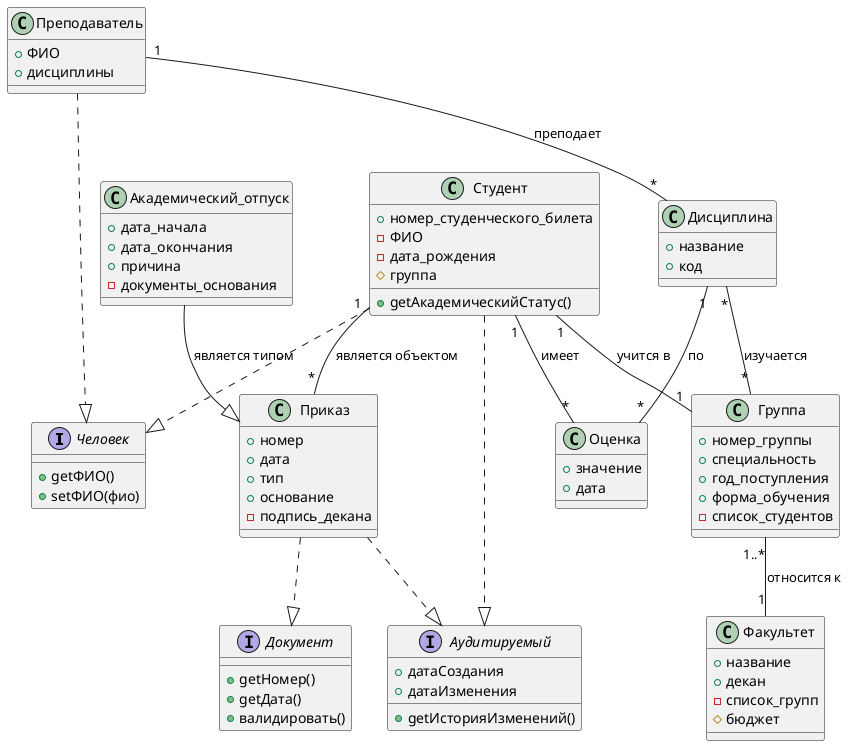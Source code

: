 @startuml
interface Человек {
    +getФИО()
    +setФИО(фио)
}
interface Документ {
    +getНомер()
    +getДата()
    +валидировать()
}
interface Аудитируемый {
    +датаСоздания
    +датаИзменения
    +getИсторияИзменений()
}

class Студент {
    +номер_студенческого_билета
    -ФИО
    -дата_рождения
    #группа
    +getАкадемическийСтатус()
}
class Группа {
    +номер_группы
    +специальность
    +год_поступления
    +форма_обучения
    -список_студентов
}
class Факультет {
    +название
    +декан
    -список_групп
    #бюджет
}
class Преподаватель {
    +ФИО
    +дисциплины
}
class Оценка {
    +значение
    +дата
}
class Дисциплина {
    +название
    +код
}
class Приказ {
    +номер
    +дата
    +тип
    +основание
    -подпись_декана
}
class Академический_отпуск {
    +дата_начала
    +дата_окончания
    +причина
    -документы_основания
}

' Реализация интерфейсов (пунктирные стрелки)
Студент ..|> Человек
Студент ..|> Аудитируемый
Преподаватель ..|> Человек
Приказ ..|> Документ
Приказ ..|> Аудитируемый

' Связи между сущностями
Студент "1" -- "1" Группа : учится в
Группа "1..*" -- "1" Факультет : относится к
Студент "1" -- "*" Оценка : имеет
Дисциплина "1" -- "*" Оценка : по
Преподаватель "1" -- "*" Дисциплина : преподает
Студент "1" -- "*" Приказ : является объектом
Академический_отпуск --|> Приказ : является типом
Дисциплина "*" -- "*" Группа : изучается

@enduml
